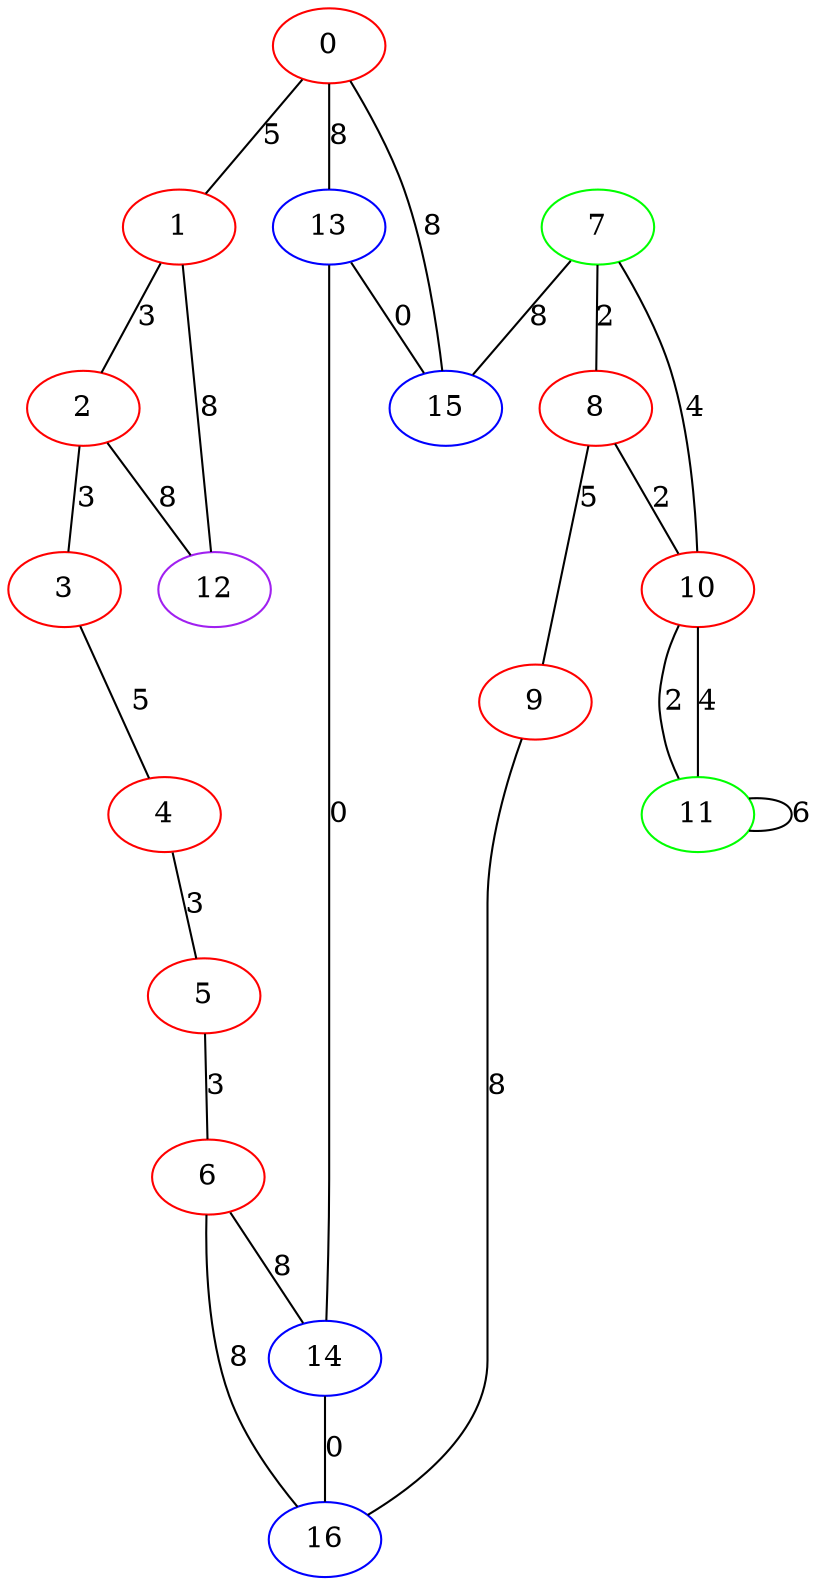 graph "" {
0 [color=red, weight=1];
1 [color=red, weight=1];
2 [color=red, weight=1];
3 [color=red, weight=1];
4 [color=red, weight=1];
5 [color=red, weight=1];
6 [color=red, weight=1];
7 [color=green, weight=2];
8 [color=red, weight=1];
9 [color=red, weight=1];
10 [color=red, weight=1];
11 [color=green, weight=2];
12 [color=purple, weight=4];
13 [color=blue, weight=3];
14 [color=blue, weight=3];
15 [color=blue, weight=3];
16 [color=blue, weight=3];
0 -- 1  [key=0, label=5];
0 -- 13  [key=0, label=8];
0 -- 15  [key=0, label=8];
1 -- 2  [key=0, label=3];
1 -- 12  [key=0, label=8];
2 -- 3  [key=0, label=3];
2 -- 12  [key=0, label=8];
3 -- 4  [key=0, label=5];
4 -- 5  [key=0, label=3];
5 -- 6  [key=0, label=3];
6 -- 16  [key=0, label=8];
6 -- 14  [key=0, label=8];
7 -- 8  [key=0, label=2];
7 -- 10  [key=0, label=4];
7 -- 15  [key=0, label=8];
8 -- 9  [key=0, label=5];
8 -- 10  [key=0, label=2];
9 -- 16  [key=0, label=8];
10 -- 11  [key=0, label=2];
10 -- 11  [key=1, label=4];
11 -- 11  [key=0, label=6];
13 -- 14  [key=0, label=0];
13 -- 15  [key=0, label=0];
14 -- 16  [key=0, label=0];
}
